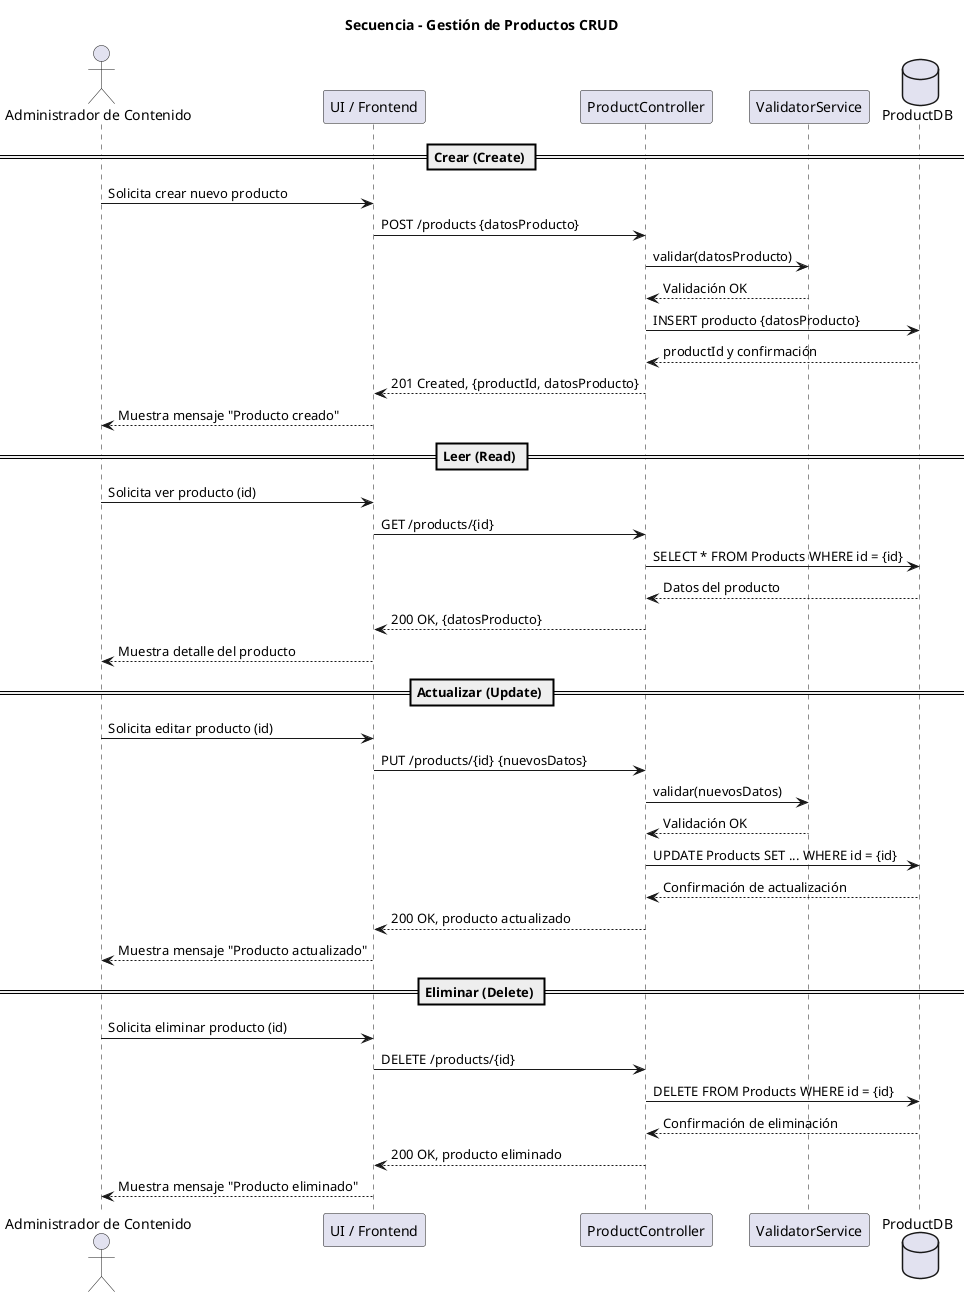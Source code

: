 @startuml
title Secuencia – Gestión de Productos CRUD

actor "Administrador de Contenido" as Admin
participant "UI / Frontend" as UI
participant "ProductController" as PC
participant "ValidatorService" as VAL
database "ProductDB" as DB

== Crear (Create) ==
Admin -> UI : Solicita crear nuevo producto
UI -> PC : POST /products {datosProducto}
PC -> VAL : validar(datosProducto)
VAL --> PC : Validación OK
PC -> DB : INSERT producto {datosProducto}
DB --> PC : productId y confirmación
PC --> UI : 201 Created, {productId, datosProducto}
UI --> Admin : Muestra mensaje "Producto creado"

== Leer (Read) ==
Admin -> UI : Solicita ver producto (id)
UI -> PC : GET /products/{id}
PC -> DB : SELECT * FROM Products WHERE id = {id}
DB --> PC : Datos del producto
PC --> UI : 200 OK, {datosProducto}
UI --> Admin : Muestra detalle del producto

== Actualizar (Update) ==
Admin -> UI : Solicita editar producto (id)
UI -> PC : PUT /products/{id} {nuevosDatos}
PC -> VAL : validar(nuevosDatos)
VAL --> PC : Validación OK
PC -> DB : UPDATE Products SET ... WHERE id = {id}
DB --> PC : Confirmación de actualización
PC --> UI : 200 OK, producto actualizado
UI --> Admin : Muestra mensaje "Producto actualizado"

== Eliminar (Delete) ==
Admin -> UI : Solicita eliminar producto (id)
UI -> PC : DELETE /products/{id}
PC -> DB : DELETE FROM Products WHERE id = {id}
DB --> PC : Confirmación de eliminación
PC --> UI : 200 OK, producto eliminado
UI --> Admin : Muestra mensaje "Producto eliminado"

@enduml